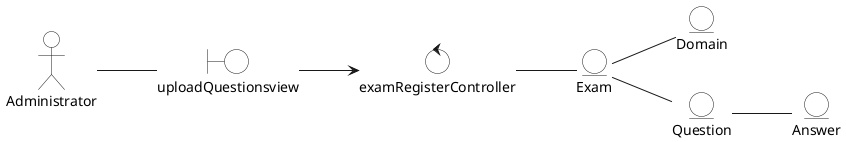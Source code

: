 @startuml Clases de Analisis y Colaboracion

left to right direction


skinparam EntityBackgroundColor white
skinparam BoundaryBackgroundColor white
skinparam ControlBackgroundColor white
skinparam ActorBackgroundColor white

actor "Administrator" as ad

boundary "uploadQuestionsview" as cView

control "examRegisterController" as c

entity Exam
entity Domain
entity Question
entity Answer


ad -- cView
cView --> c

c -- Exam
Exam -- Domain
Exam -- Question
Question -- Answer

newpage
left to right direction
actor "Administrator" as ad

boundary "courseRegisterView" as crv

control "controller" as c

entity course
entity Category


ad -- crv
crv -- c
c -- course
course -- Category


newpage
left to right direction

actor "Administrator" as ad

boundary "CreateExamView" as cev
boundary "courseRegisterView" as crv

control "controller" as c

entity Course
entity Domain
entity Exam

ad -- crv
crv -- cev
cev -- c
c -- Course





@enduml